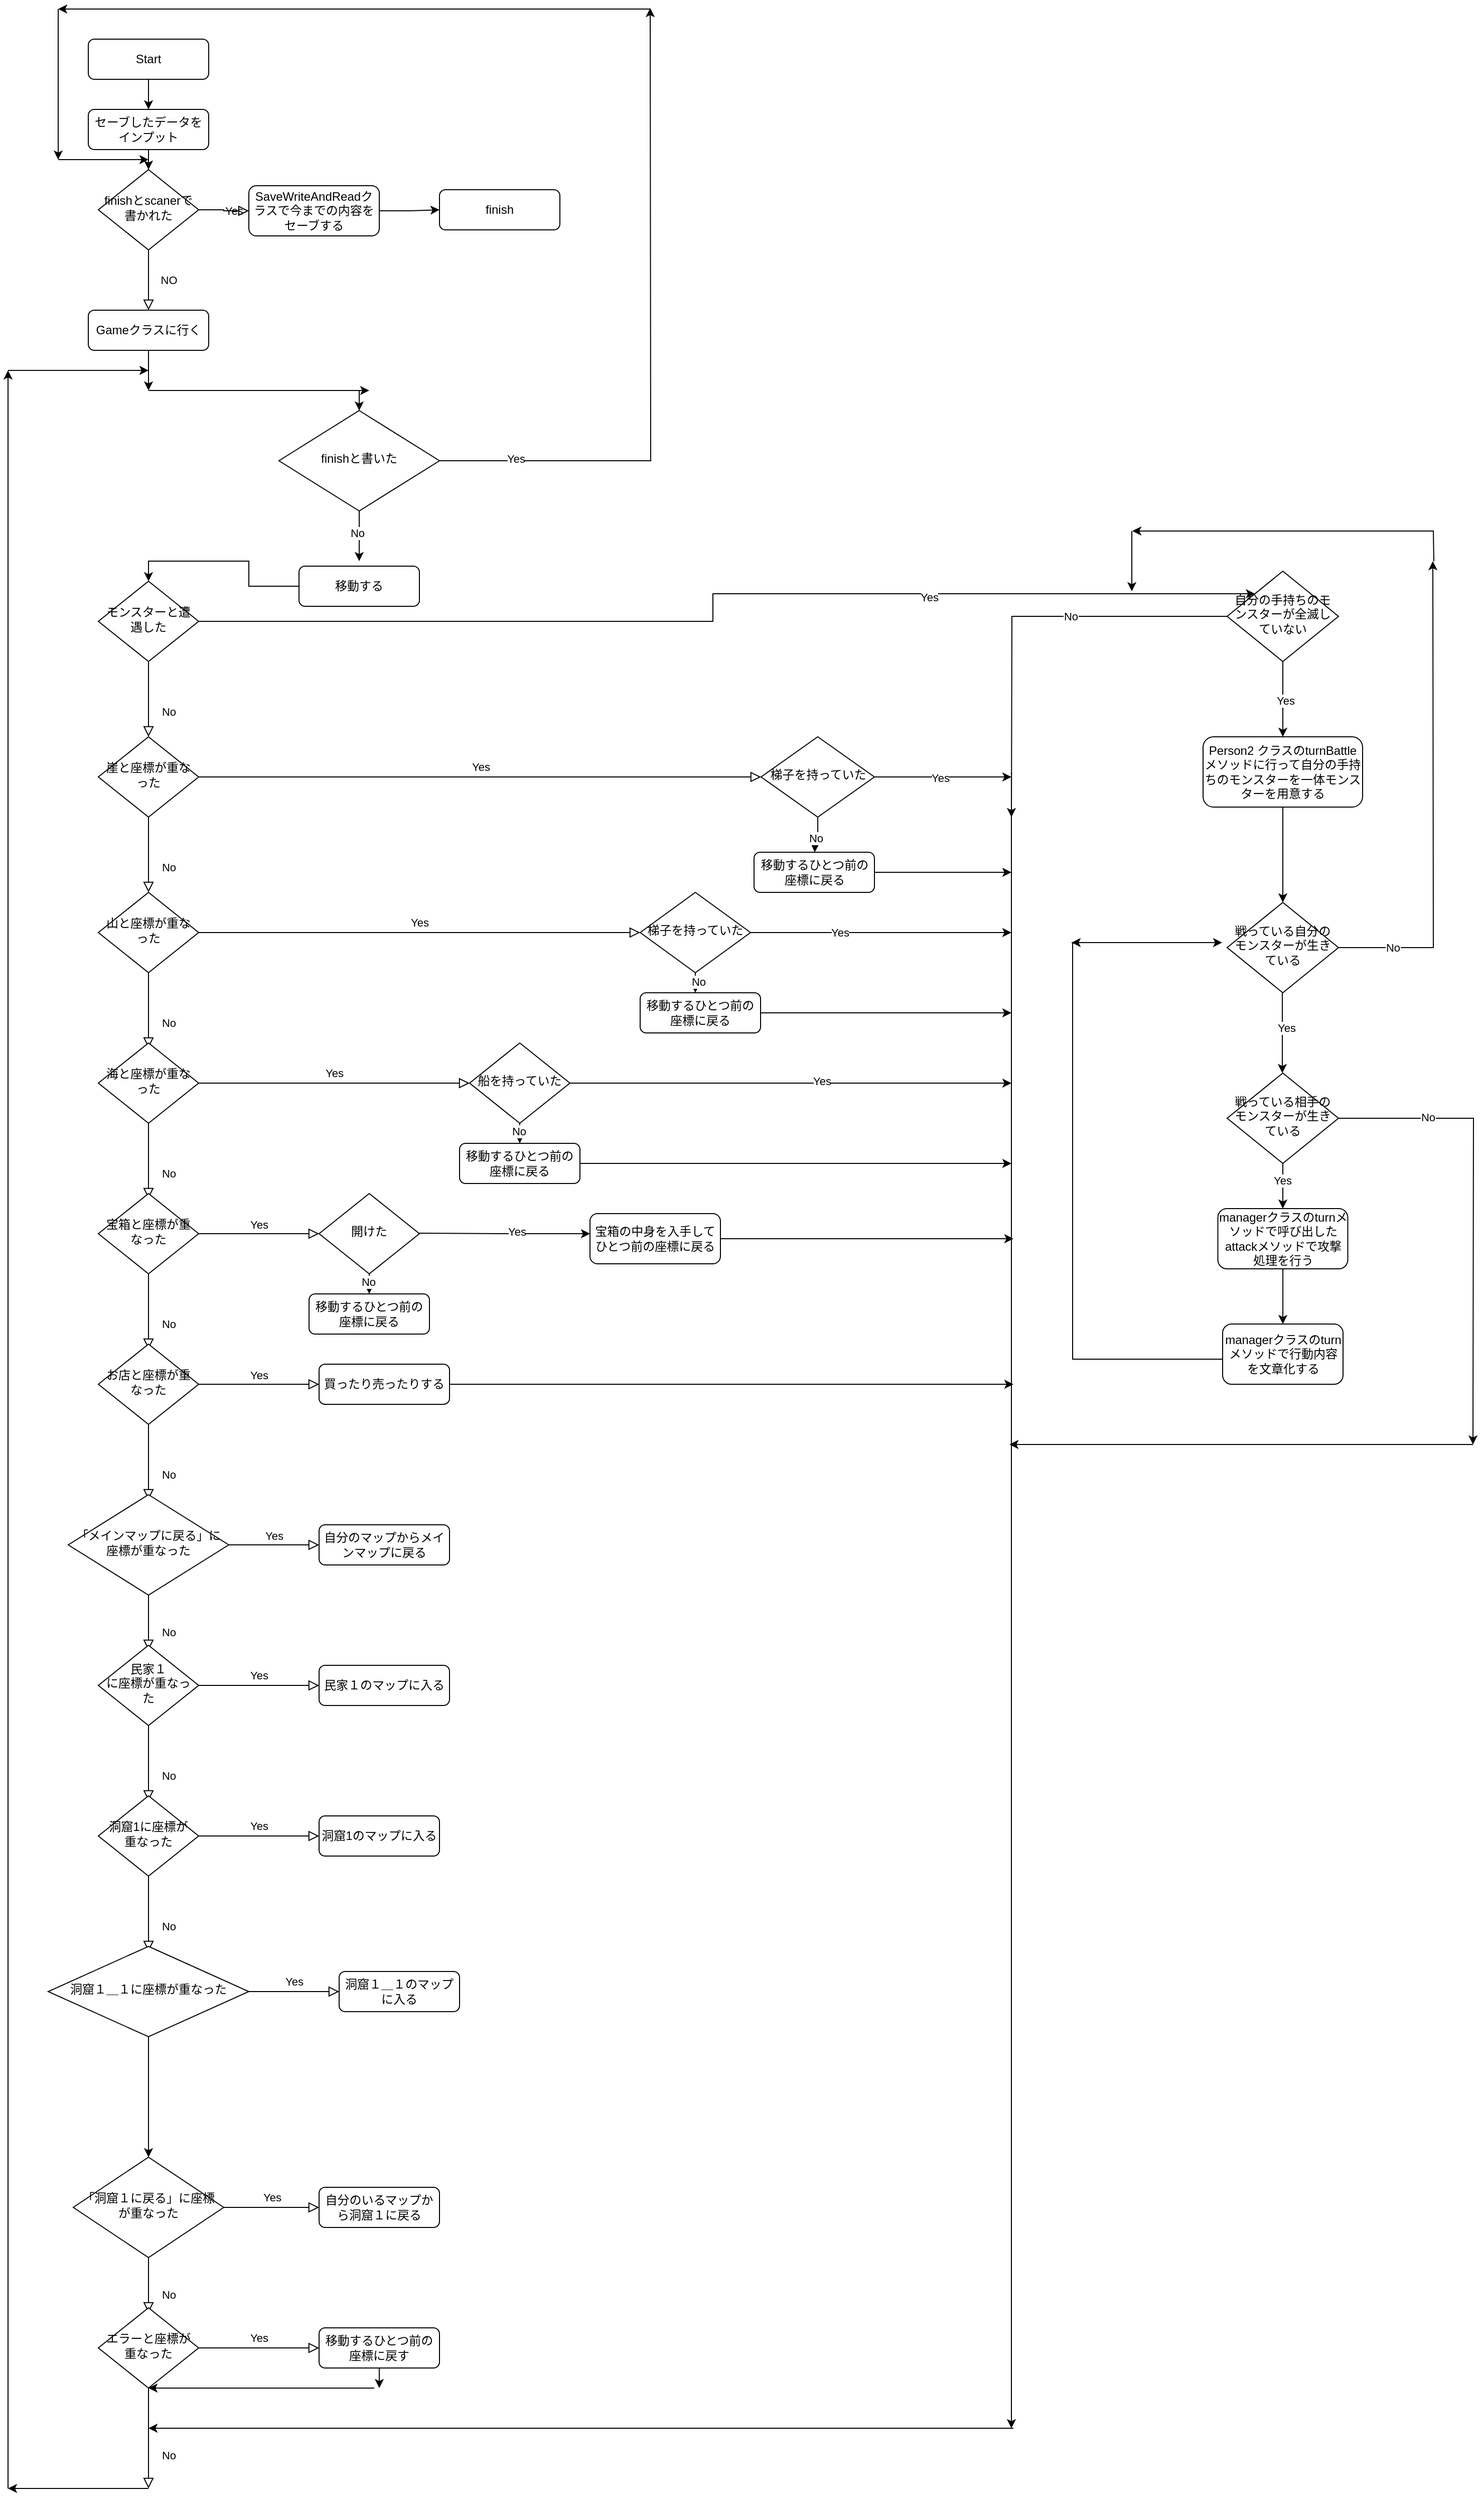 <mxfile version="21.6.6" type="device">
  <diagram id="C5RBs43oDa-KdzZeNtuy" name="Page-1">
    <mxGraphModel dx="1434" dy="750" grid="1" gridSize="10" guides="1" tooltips="1" connect="1" arrows="1" fold="1" page="1" pageScale="1" pageWidth="827" pageHeight="1169" math="0" shadow="0">
      <root>
        <mxCell id="WIyWlLk6GJQsqaUBKTNV-0" />
        <mxCell id="WIyWlLk6GJQsqaUBKTNV-1" parent="WIyWlLk6GJQsqaUBKTNV-0" />
        <mxCell id="rntDxAbsIKUOjFTHb9u1-16" style="edgeStyle=orthogonalEdgeStyle;rounded=0;orthogonalLoop=1;jettySize=auto;html=1;" parent="WIyWlLk6GJQsqaUBKTNV-1" source="WIyWlLk6GJQsqaUBKTNV-3" target="rntDxAbsIKUOjFTHb9u1-15" edge="1">
          <mxGeometry relative="1" as="geometry" />
        </mxCell>
        <mxCell id="WIyWlLk6GJQsqaUBKTNV-3" value="Start" style="rounded=1;whiteSpace=wrap;html=1;fontSize=12;glass=0;strokeWidth=1;shadow=0;" parent="WIyWlLk6GJQsqaUBKTNV-1" vertex="1">
          <mxGeometry x="160" y="40" width="120" height="40" as="geometry" />
        </mxCell>
        <mxCell id="WIyWlLk6GJQsqaUBKTNV-4" value="NO" style="rounded=0;html=1;jettySize=auto;orthogonalLoop=1;fontSize=11;endArrow=block;endFill=0;endSize=8;strokeWidth=1;shadow=0;labelBackgroundColor=none;edgeStyle=orthogonalEdgeStyle;entryX=0.5;entryY=0;entryDx=0;entryDy=0;" parent="WIyWlLk6GJQsqaUBKTNV-1" source="WIyWlLk6GJQsqaUBKTNV-6" target="rntDxAbsIKUOjFTHb9u1-18" edge="1">
          <mxGeometry y="20" relative="1" as="geometry">
            <mxPoint as="offset" />
            <mxPoint x="220" y="290" as="targetPoint" />
          </mxGeometry>
        </mxCell>
        <mxCell id="WIyWlLk6GJQsqaUBKTNV-5" value="Yes" style="edgeStyle=orthogonalEdgeStyle;rounded=0;html=1;jettySize=auto;orthogonalLoop=1;fontSize=11;endArrow=block;endFill=0;endSize=8;strokeWidth=1;shadow=0;labelBackgroundColor=none;" parent="WIyWlLk6GJQsqaUBKTNV-1" source="WIyWlLk6GJQsqaUBKTNV-6" target="WIyWlLk6GJQsqaUBKTNV-7" edge="1">
          <mxGeometry y="10" relative="1" as="geometry">
            <mxPoint as="offset" />
          </mxGeometry>
        </mxCell>
        <mxCell id="rntDxAbsIKUOjFTHb9u1-11" style="edgeStyle=orthogonalEdgeStyle;rounded=0;orthogonalLoop=1;jettySize=auto;html=1;exitX=0.5;exitY=0;exitDx=0;exitDy=0;" parent="WIyWlLk6GJQsqaUBKTNV-1" source="WIyWlLk6GJQsqaUBKTNV-6" edge="1">
          <mxGeometry relative="1" as="geometry">
            <mxPoint x="220" y="170" as="targetPoint" />
          </mxGeometry>
        </mxCell>
        <mxCell id="rntDxAbsIKUOjFTHb9u1-13" style="edgeStyle=orthogonalEdgeStyle;rounded=0;orthogonalLoop=1;jettySize=auto;html=1;exitX=0.5;exitY=0;exitDx=0;exitDy=0;" parent="WIyWlLk6GJQsqaUBKTNV-1" source="WIyWlLk6GJQsqaUBKTNV-6" edge="1">
          <mxGeometry relative="1" as="geometry">
            <mxPoint x="220" y="170" as="targetPoint" />
          </mxGeometry>
        </mxCell>
        <mxCell id="WIyWlLk6GJQsqaUBKTNV-6" value="finishとscanerで書かれた" style="rhombus;whiteSpace=wrap;html=1;shadow=0;fontFamily=Helvetica;fontSize=12;align=center;strokeWidth=1;spacing=6;spacingTop=-4;" parent="WIyWlLk6GJQsqaUBKTNV-1" vertex="1">
          <mxGeometry x="170" y="170" width="100" height="80" as="geometry" />
        </mxCell>
        <mxCell id="rntDxAbsIKUOjFTHb9u1-55" style="edgeStyle=orthogonalEdgeStyle;rounded=0;orthogonalLoop=1;jettySize=auto;html=1;" parent="WIyWlLk6GJQsqaUBKTNV-1" source="WIyWlLk6GJQsqaUBKTNV-7" edge="1">
          <mxGeometry relative="1" as="geometry">
            <mxPoint x="510" y="210" as="targetPoint" />
          </mxGeometry>
        </mxCell>
        <mxCell id="WIyWlLk6GJQsqaUBKTNV-7" value="SaveWriteAndReadクラスで今までの内容をセーブする" style="rounded=1;whiteSpace=wrap;html=1;fontSize=12;glass=0;strokeWidth=1;shadow=0;" parent="WIyWlLk6GJQsqaUBKTNV-1" vertex="1">
          <mxGeometry x="320" y="186" width="130" height="50" as="geometry" />
        </mxCell>
        <mxCell id="WIyWlLk6GJQsqaUBKTNV-8" value="No" style="rounded=0;html=1;jettySize=auto;orthogonalLoop=1;fontSize=11;endArrow=block;endFill=0;endSize=8;strokeWidth=1;shadow=0;labelBackgroundColor=none;edgeStyle=orthogonalEdgeStyle;" parent="WIyWlLk6GJQsqaUBKTNV-1" source="WIyWlLk6GJQsqaUBKTNV-10" edge="1">
          <mxGeometry x="0.333" y="20" relative="1" as="geometry">
            <mxPoint as="offset" />
            <mxPoint x="220" y="735" as="targetPoint" />
          </mxGeometry>
        </mxCell>
        <mxCell id="EihtqXYqPzU4roS5PN5Z-35" style="edgeStyle=orthogonalEdgeStyle;rounded=0;orthogonalLoop=1;jettySize=auto;html=1;entryX=0;entryY=0;entryDx=0;entryDy=0;" parent="WIyWlLk6GJQsqaUBKTNV-1" source="WIyWlLk6GJQsqaUBKTNV-10" target="EihtqXYqPzU4roS5PN5Z-26" edge="1">
          <mxGeometry relative="1" as="geometry" />
        </mxCell>
        <mxCell id="EihtqXYqPzU4roS5PN5Z-36" value="&lt;font style=&quot;vertical-align: inherit;&quot;&gt;&lt;font style=&quot;vertical-align: inherit;&quot;&gt;Yes&lt;/font&gt;&lt;/font&gt;" style="edgeLabel;html=1;align=center;verticalAlign=middle;resizable=0;points=[];" parent="EihtqXYqPzU4roS5PN5Z-35" vertex="1" connectable="0">
          <mxGeometry x="0.399" y="-2" relative="1" as="geometry">
            <mxPoint y="1" as="offset" />
          </mxGeometry>
        </mxCell>
        <mxCell id="WIyWlLk6GJQsqaUBKTNV-10" value="モンスターと遭遇した" style="rhombus;whiteSpace=wrap;html=1;shadow=0;fontFamily=Helvetica;fontSize=12;align=center;strokeWidth=1;spacing=6;spacingTop=-4;" parent="WIyWlLk6GJQsqaUBKTNV-1" vertex="1">
          <mxGeometry x="170" y="580" width="100" height="80" as="geometry" />
        </mxCell>
        <mxCell id="EihtqXYqPzU4roS5PN5Z-33" style="edgeStyle=orthogonalEdgeStyle;rounded=0;orthogonalLoop=1;jettySize=auto;html=1;entryX=0.5;entryY=0;entryDx=0;entryDy=0;" parent="WIyWlLk6GJQsqaUBKTNV-1" source="WIyWlLk6GJQsqaUBKTNV-12" target="EihtqXYqPzU4roS5PN5Z-12" edge="1">
          <mxGeometry relative="1" as="geometry" />
        </mxCell>
        <mxCell id="WIyWlLk6GJQsqaUBKTNV-12" value="Person2 クラスのturnBattleメソッドに行って自分の手持ちのモンスターを一体モンスターを用意する" style="rounded=1;whiteSpace=wrap;html=1;fontSize=12;glass=0;strokeWidth=1;shadow=0;" parent="WIyWlLk6GJQsqaUBKTNV-1" vertex="1">
          <mxGeometry x="1271" y="735" width="159" height="70" as="geometry" />
        </mxCell>
        <mxCell id="rntDxAbsIKUOjFTHb9u1-17" style="edgeStyle=orthogonalEdgeStyle;rounded=0;orthogonalLoop=1;jettySize=auto;html=1;" parent="WIyWlLk6GJQsqaUBKTNV-1" source="rntDxAbsIKUOjFTHb9u1-15" target="WIyWlLk6GJQsqaUBKTNV-6" edge="1">
          <mxGeometry relative="1" as="geometry" />
        </mxCell>
        <mxCell id="rntDxAbsIKUOjFTHb9u1-15" value="セーブしたデータをインプット" style="rounded=1;whiteSpace=wrap;html=1;fontSize=12;glass=0;strokeWidth=1;shadow=0;" parent="WIyWlLk6GJQsqaUBKTNV-1" vertex="1">
          <mxGeometry x="160" y="110" width="120" height="40" as="geometry" />
        </mxCell>
        <mxCell id="rntDxAbsIKUOjFTHb9u1-19" style="edgeStyle=orthogonalEdgeStyle;rounded=0;orthogonalLoop=1;jettySize=auto;html=1;" parent="WIyWlLk6GJQsqaUBKTNV-1" source="rntDxAbsIKUOjFTHb9u1-18" edge="1">
          <mxGeometry relative="1" as="geometry">
            <mxPoint x="220" y="390" as="targetPoint" />
          </mxGeometry>
        </mxCell>
        <mxCell id="rntDxAbsIKUOjFTHb9u1-18" value="Gameクラスに行く" style="rounded=1;whiteSpace=wrap;html=1;fontSize=12;glass=0;strokeWidth=1;shadow=0;" parent="WIyWlLk6GJQsqaUBKTNV-1" vertex="1">
          <mxGeometry x="160" y="310" width="120" height="40" as="geometry" />
        </mxCell>
        <mxCell id="rntDxAbsIKUOjFTHb9u1-56" value="finish" style="rounded=1;whiteSpace=wrap;html=1;fontSize=12;glass=0;strokeWidth=1;shadow=0;" parent="WIyWlLk6GJQsqaUBKTNV-1" vertex="1">
          <mxGeometry x="510" y="190" width="120" height="40" as="geometry" />
        </mxCell>
        <mxCell id="rntDxAbsIKUOjFTHb9u1-63" value="No" style="rounded=0;html=1;jettySize=auto;orthogonalLoop=1;fontSize=11;endArrow=block;endFill=0;endSize=8;strokeWidth=1;shadow=0;labelBackgroundColor=none;edgeStyle=orthogonalEdgeStyle;" parent="WIyWlLk6GJQsqaUBKTNV-1" source="rntDxAbsIKUOjFTHb9u1-65" edge="1">
          <mxGeometry x="0.333" y="20" relative="1" as="geometry">
            <mxPoint as="offset" />
            <mxPoint x="220" y="890" as="targetPoint" />
          </mxGeometry>
        </mxCell>
        <mxCell id="rntDxAbsIKUOjFTHb9u1-64" value="Yes" style="edgeStyle=orthogonalEdgeStyle;rounded=0;html=1;jettySize=auto;orthogonalLoop=1;fontSize=11;endArrow=block;endFill=0;endSize=8;strokeWidth=1;shadow=0;labelBackgroundColor=none;entryX=0;entryY=0.5;entryDx=0;entryDy=0;" parent="WIyWlLk6GJQsqaUBKTNV-1" source="rntDxAbsIKUOjFTHb9u1-65" target="rntDxAbsIKUOjFTHb9u1-140" edge="1">
          <mxGeometry y="10" relative="1" as="geometry">
            <mxPoint as="offset" />
            <mxPoint x="390" y="775" as="targetPoint" />
          </mxGeometry>
        </mxCell>
        <mxCell id="rntDxAbsIKUOjFTHb9u1-65" value="崖と座標が重なった" style="rhombus;whiteSpace=wrap;html=1;shadow=0;fontFamily=Helvetica;fontSize=12;align=center;strokeWidth=1;spacing=6;spacingTop=-4;" parent="WIyWlLk6GJQsqaUBKTNV-1" vertex="1">
          <mxGeometry x="170" y="735" width="100" height="80" as="geometry" />
        </mxCell>
        <mxCell id="rntDxAbsIKUOjFTHb9u1-67" value="No" style="rounded=0;html=1;jettySize=auto;orthogonalLoop=1;fontSize=11;endArrow=block;endFill=0;endSize=8;strokeWidth=1;shadow=0;labelBackgroundColor=none;edgeStyle=orthogonalEdgeStyle;" parent="WIyWlLk6GJQsqaUBKTNV-1" source="rntDxAbsIKUOjFTHb9u1-69" edge="1">
          <mxGeometry x="0.333" y="20" relative="1" as="geometry">
            <mxPoint as="offset" />
            <mxPoint x="220" y="1045" as="targetPoint" />
          </mxGeometry>
        </mxCell>
        <mxCell id="rntDxAbsIKUOjFTHb9u1-68" value="Yes" style="edgeStyle=orthogonalEdgeStyle;rounded=0;html=1;jettySize=auto;orthogonalLoop=1;fontSize=11;endArrow=block;endFill=0;endSize=8;strokeWidth=1;shadow=0;labelBackgroundColor=none;entryX=0;entryY=0.5;entryDx=0;entryDy=0;" parent="WIyWlLk6GJQsqaUBKTNV-1" source="rntDxAbsIKUOjFTHb9u1-69" target="rntDxAbsIKUOjFTHb9u1-142" edge="1">
          <mxGeometry y="10" relative="1" as="geometry">
            <mxPoint as="offset" />
            <mxPoint x="390" y="930" as="targetPoint" />
          </mxGeometry>
        </mxCell>
        <mxCell id="rntDxAbsIKUOjFTHb9u1-69" value="山と座標が重なった" style="rhombus;whiteSpace=wrap;html=1;shadow=0;fontFamily=Helvetica;fontSize=12;align=center;strokeWidth=1;spacing=6;spacingTop=-4;" parent="WIyWlLk6GJQsqaUBKTNV-1" vertex="1">
          <mxGeometry x="170" y="890" width="100" height="80" as="geometry" />
        </mxCell>
        <mxCell id="rntDxAbsIKUOjFTHb9u1-71" value="No" style="rounded=0;html=1;jettySize=auto;orthogonalLoop=1;fontSize=11;endArrow=block;endFill=0;endSize=8;strokeWidth=1;shadow=0;labelBackgroundColor=none;edgeStyle=orthogonalEdgeStyle;" parent="WIyWlLk6GJQsqaUBKTNV-1" source="rntDxAbsIKUOjFTHb9u1-73" edge="1">
          <mxGeometry x="0.333" y="20" relative="1" as="geometry">
            <mxPoint as="offset" />
            <mxPoint x="220" y="1195" as="targetPoint" />
          </mxGeometry>
        </mxCell>
        <mxCell id="rntDxAbsIKUOjFTHb9u1-72" value="Yes" style="edgeStyle=orthogonalEdgeStyle;rounded=0;html=1;jettySize=auto;orthogonalLoop=1;fontSize=11;endArrow=block;endFill=0;endSize=8;strokeWidth=1;shadow=0;labelBackgroundColor=none;entryX=0;entryY=0.5;entryDx=0;entryDy=0;" parent="WIyWlLk6GJQsqaUBKTNV-1" source="rntDxAbsIKUOjFTHb9u1-73" target="rntDxAbsIKUOjFTHb9u1-141" edge="1">
          <mxGeometry y="10" relative="1" as="geometry">
            <mxPoint as="offset" />
            <mxPoint x="390" y="1080" as="targetPoint" />
          </mxGeometry>
        </mxCell>
        <mxCell id="rntDxAbsIKUOjFTHb9u1-73" value="海と座標が重なった" style="rhombus;whiteSpace=wrap;html=1;shadow=0;fontFamily=Helvetica;fontSize=12;align=center;strokeWidth=1;spacing=6;spacingTop=-4;" parent="WIyWlLk6GJQsqaUBKTNV-1" vertex="1">
          <mxGeometry x="170" y="1040" width="100" height="80" as="geometry" />
        </mxCell>
        <mxCell id="rntDxAbsIKUOjFTHb9u1-75" value="No" style="rounded=0;html=1;jettySize=auto;orthogonalLoop=1;fontSize=11;endArrow=block;endFill=0;endSize=8;strokeWidth=1;shadow=0;labelBackgroundColor=none;edgeStyle=orthogonalEdgeStyle;" parent="WIyWlLk6GJQsqaUBKTNV-1" source="rntDxAbsIKUOjFTHb9u1-77" edge="1">
          <mxGeometry x="0.333" y="20" relative="1" as="geometry">
            <mxPoint as="offset" />
            <mxPoint x="220" y="1345" as="targetPoint" />
          </mxGeometry>
        </mxCell>
        <mxCell id="rntDxAbsIKUOjFTHb9u1-76" value="Yes" style="edgeStyle=orthogonalEdgeStyle;rounded=0;html=1;jettySize=auto;orthogonalLoop=1;fontSize=11;endArrow=block;endFill=0;endSize=8;strokeWidth=1;shadow=0;labelBackgroundColor=none;" parent="WIyWlLk6GJQsqaUBKTNV-1" source="rntDxAbsIKUOjFTHb9u1-77" edge="1">
          <mxGeometry y="10" relative="1" as="geometry">
            <mxPoint as="offset" />
            <mxPoint x="390" y="1230" as="targetPoint" />
          </mxGeometry>
        </mxCell>
        <mxCell id="rntDxAbsIKUOjFTHb9u1-77" value="宝箱と座標が重なった" style="rhombus;whiteSpace=wrap;html=1;shadow=0;fontFamily=Helvetica;fontSize=12;align=center;strokeWidth=1;spacing=6;spacingTop=-4;" parent="WIyWlLk6GJQsqaUBKTNV-1" vertex="1">
          <mxGeometry x="170" y="1190" width="100" height="80" as="geometry" />
        </mxCell>
        <mxCell id="rntDxAbsIKUOjFTHb9u1-79" value="No" style="rounded=0;html=1;jettySize=auto;orthogonalLoop=1;fontSize=11;endArrow=block;endFill=0;endSize=8;strokeWidth=1;shadow=0;labelBackgroundColor=none;edgeStyle=orthogonalEdgeStyle;" parent="WIyWlLk6GJQsqaUBKTNV-1" source="rntDxAbsIKUOjFTHb9u1-81" edge="1">
          <mxGeometry x="0.333" y="20" relative="1" as="geometry">
            <mxPoint as="offset" />
            <mxPoint x="220" y="1495" as="targetPoint" />
          </mxGeometry>
        </mxCell>
        <mxCell id="rntDxAbsIKUOjFTHb9u1-80" value="Yes" style="edgeStyle=orthogonalEdgeStyle;rounded=0;html=1;jettySize=auto;orthogonalLoop=1;fontSize=11;endArrow=block;endFill=0;endSize=8;strokeWidth=1;shadow=0;labelBackgroundColor=none;" parent="WIyWlLk6GJQsqaUBKTNV-1" source="rntDxAbsIKUOjFTHb9u1-81" edge="1">
          <mxGeometry y="10" relative="1" as="geometry">
            <mxPoint as="offset" />
            <mxPoint x="390" y="1380" as="targetPoint" />
          </mxGeometry>
        </mxCell>
        <mxCell id="rntDxAbsIKUOjFTHb9u1-81" value="お店と座標が重なった" style="rhombus;whiteSpace=wrap;html=1;shadow=0;fontFamily=Helvetica;fontSize=12;align=center;strokeWidth=1;spacing=6;spacingTop=-4;" parent="WIyWlLk6GJQsqaUBKTNV-1" vertex="1">
          <mxGeometry x="170" y="1340" width="100" height="80" as="geometry" />
        </mxCell>
        <mxCell id="rntDxAbsIKUOjFTHb9u1-83" value="No" style="rounded=0;html=1;jettySize=auto;orthogonalLoop=1;fontSize=11;endArrow=block;endFill=0;endSize=8;strokeWidth=1;shadow=0;labelBackgroundColor=none;edgeStyle=orthogonalEdgeStyle;" parent="WIyWlLk6GJQsqaUBKTNV-1" source="rntDxAbsIKUOjFTHb9u1-85" edge="1">
          <mxGeometry x="0.333" y="20" relative="1" as="geometry">
            <mxPoint as="offset" />
            <mxPoint x="220" y="1645" as="targetPoint" />
          </mxGeometry>
        </mxCell>
        <mxCell id="rntDxAbsIKUOjFTHb9u1-84" value="Yes" style="edgeStyle=orthogonalEdgeStyle;rounded=0;html=1;jettySize=auto;orthogonalLoop=1;fontSize=11;endArrow=block;endFill=0;endSize=8;strokeWidth=1;shadow=0;labelBackgroundColor=none;" parent="WIyWlLk6GJQsqaUBKTNV-1" source="rntDxAbsIKUOjFTHb9u1-85" edge="1">
          <mxGeometry y="10" relative="1" as="geometry">
            <mxPoint as="offset" />
            <mxPoint x="390" y="1540" as="targetPoint" />
          </mxGeometry>
        </mxCell>
        <mxCell id="rntDxAbsIKUOjFTHb9u1-85" value="「メインマップに戻る」に座標が重なった" style="rhombus;whiteSpace=wrap;html=1;shadow=0;fontFamily=Helvetica;fontSize=12;align=center;strokeWidth=1;spacing=6;spacingTop=-4;" parent="WIyWlLk6GJQsqaUBKTNV-1" vertex="1">
          <mxGeometry x="140" y="1490" width="160" height="100" as="geometry" />
        </mxCell>
        <mxCell id="rntDxAbsIKUOjFTHb9u1-87" value="No" style="rounded=0;html=1;jettySize=auto;orthogonalLoop=1;fontSize=11;endArrow=block;endFill=0;endSize=8;strokeWidth=1;shadow=0;labelBackgroundColor=none;edgeStyle=orthogonalEdgeStyle;" parent="WIyWlLk6GJQsqaUBKTNV-1" source="rntDxAbsIKUOjFTHb9u1-89" edge="1">
          <mxGeometry x="0.333" y="20" relative="1" as="geometry">
            <mxPoint as="offset" />
            <mxPoint x="220" y="1795" as="targetPoint" />
          </mxGeometry>
        </mxCell>
        <mxCell id="rntDxAbsIKUOjFTHb9u1-88" value="Yes" style="edgeStyle=orthogonalEdgeStyle;rounded=0;html=1;jettySize=auto;orthogonalLoop=1;fontSize=11;endArrow=block;endFill=0;endSize=8;strokeWidth=1;shadow=0;labelBackgroundColor=none;" parent="WIyWlLk6GJQsqaUBKTNV-1" source="rntDxAbsIKUOjFTHb9u1-89" target="rntDxAbsIKUOjFTHb9u1-90" edge="1">
          <mxGeometry y="10" relative="1" as="geometry">
            <mxPoint as="offset" />
          </mxGeometry>
        </mxCell>
        <mxCell id="rntDxAbsIKUOjFTHb9u1-89" value="民家１&lt;br&gt;に座標が重なった" style="rhombus;whiteSpace=wrap;html=1;shadow=0;fontFamily=Helvetica;fontSize=12;align=center;strokeWidth=1;spacing=6;spacingTop=-4;" parent="WIyWlLk6GJQsqaUBKTNV-1" vertex="1">
          <mxGeometry x="170" y="1640" width="100" height="80" as="geometry" />
        </mxCell>
        <mxCell id="rntDxAbsIKUOjFTHb9u1-90" value="民家１のマップに入る" style="rounded=1;whiteSpace=wrap;html=1;fontSize=12;glass=0;strokeWidth=1;shadow=0;" parent="WIyWlLk6GJQsqaUBKTNV-1" vertex="1">
          <mxGeometry x="390" y="1660" width="130" height="40" as="geometry" />
        </mxCell>
        <mxCell id="rntDxAbsIKUOjFTHb9u1-91" value="No" style="rounded=0;html=1;jettySize=auto;orthogonalLoop=1;fontSize=11;endArrow=block;endFill=0;endSize=8;strokeWidth=1;shadow=0;labelBackgroundColor=none;edgeStyle=orthogonalEdgeStyle;" parent="WIyWlLk6GJQsqaUBKTNV-1" source="rntDxAbsIKUOjFTHb9u1-93" edge="1">
          <mxGeometry x="0.333" y="20" relative="1" as="geometry">
            <mxPoint as="offset" />
            <mxPoint x="220" y="1945" as="targetPoint" />
          </mxGeometry>
        </mxCell>
        <mxCell id="rntDxAbsIKUOjFTHb9u1-92" value="Yes" style="edgeStyle=orthogonalEdgeStyle;rounded=0;html=1;jettySize=auto;orthogonalLoop=1;fontSize=11;endArrow=block;endFill=0;endSize=8;strokeWidth=1;shadow=0;labelBackgroundColor=none;" parent="WIyWlLk6GJQsqaUBKTNV-1" source="rntDxAbsIKUOjFTHb9u1-93" target="rntDxAbsIKUOjFTHb9u1-94" edge="1">
          <mxGeometry y="10" relative="1" as="geometry">
            <mxPoint as="offset" />
          </mxGeometry>
        </mxCell>
        <mxCell id="rntDxAbsIKUOjFTHb9u1-93" value="洞窟1に座標が重なった" style="rhombus;whiteSpace=wrap;html=1;shadow=0;fontFamily=Helvetica;fontSize=12;align=center;strokeWidth=1;spacing=6;spacingTop=-4;" parent="WIyWlLk6GJQsqaUBKTNV-1" vertex="1">
          <mxGeometry x="170" y="1790" width="100" height="80" as="geometry" />
        </mxCell>
        <mxCell id="rntDxAbsIKUOjFTHb9u1-94" value="洞窟1のマップに入る" style="rounded=1;whiteSpace=wrap;html=1;fontSize=12;glass=0;strokeWidth=1;shadow=0;" parent="WIyWlLk6GJQsqaUBKTNV-1" vertex="1">
          <mxGeometry x="390" y="1810" width="120" height="40" as="geometry" />
        </mxCell>
        <mxCell id="rntDxAbsIKUOjFTHb9u1-96" value="Yes" style="edgeStyle=orthogonalEdgeStyle;rounded=0;html=1;jettySize=auto;orthogonalLoop=1;fontSize=11;endArrow=block;endFill=0;endSize=8;strokeWidth=1;shadow=0;labelBackgroundColor=none;" parent="WIyWlLk6GJQsqaUBKTNV-1" source="rntDxAbsIKUOjFTHb9u1-97" target="rntDxAbsIKUOjFTHb9u1-98" edge="1">
          <mxGeometry y="10" relative="1" as="geometry">
            <mxPoint as="offset" />
          </mxGeometry>
        </mxCell>
        <mxCell id="rntDxAbsIKUOjFTHb9u1-112" style="edgeStyle=orthogonalEdgeStyle;rounded=0;orthogonalLoop=1;jettySize=auto;html=1;" parent="WIyWlLk6GJQsqaUBKTNV-1" source="rntDxAbsIKUOjFTHb9u1-97" edge="1">
          <mxGeometry relative="1" as="geometry">
            <mxPoint x="220" y="2150" as="targetPoint" />
          </mxGeometry>
        </mxCell>
        <mxCell id="rntDxAbsIKUOjFTHb9u1-97" value="洞窟１＿１に座標が重なった" style="rhombus;whiteSpace=wrap;html=1;shadow=0;fontFamily=Helvetica;fontSize=12;align=center;strokeWidth=1;spacing=6;spacingTop=-4;" parent="WIyWlLk6GJQsqaUBKTNV-1" vertex="1">
          <mxGeometry x="120" y="1940" width="200" height="90" as="geometry" />
        </mxCell>
        <mxCell id="rntDxAbsIKUOjFTHb9u1-98" value="洞窟１＿１のマップに入る" style="rounded=1;whiteSpace=wrap;html=1;fontSize=12;glass=0;strokeWidth=1;shadow=0;" parent="WIyWlLk6GJQsqaUBKTNV-1" vertex="1">
          <mxGeometry x="410" y="1965" width="120" height="40" as="geometry" />
        </mxCell>
        <mxCell id="rntDxAbsIKUOjFTHb9u1-114" value="" style="endArrow=classic;html=1;rounded=0;" parent="WIyWlLk6GJQsqaUBKTNV-1" edge="1">
          <mxGeometry width="50" height="50" relative="1" as="geometry">
            <mxPoint x="220" y="2480" as="sourcePoint" />
            <mxPoint x="80" y="2480" as="targetPoint" />
          </mxGeometry>
        </mxCell>
        <mxCell id="rntDxAbsIKUOjFTHb9u1-115" value="" style="endArrow=classic;html=1;rounded=0;" parent="WIyWlLk6GJQsqaUBKTNV-1" edge="1">
          <mxGeometry width="50" height="50" relative="1" as="geometry">
            <mxPoint x="80" y="2480" as="sourcePoint" />
            <mxPoint x="80" y="370" as="targetPoint" />
          </mxGeometry>
        </mxCell>
        <mxCell id="rntDxAbsIKUOjFTHb9u1-116" value="" style="endArrow=classic;html=1;rounded=0;" parent="WIyWlLk6GJQsqaUBKTNV-1" edge="1">
          <mxGeometry width="50" height="50" relative="1" as="geometry">
            <mxPoint x="80" y="370" as="sourcePoint" />
            <mxPoint x="220" y="370" as="targetPoint" />
          </mxGeometry>
        </mxCell>
        <mxCell id="rntDxAbsIKUOjFTHb9u1-118" style="edgeStyle=orthogonalEdgeStyle;rounded=0;orthogonalLoop=1;jettySize=auto;html=1;entryX=0.5;entryY=0;entryDx=0;entryDy=0;" parent="WIyWlLk6GJQsqaUBKTNV-1" source="rntDxAbsIKUOjFTHb9u1-117" target="WIyWlLk6GJQsqaUBKTNV-10" edge="1">
          <mxGeometry relative="1" as="geometry" />
        </mxCell>
        <mxCell id="rntDxAbsIKUOjFTHb9u1-117" value="移動する" style="rounded=1;whiteSpace=wrap;html=1;fontSize=12;glass=0;strokeWidth=1;shadow=0;" parent="WIyWlLk6GJQsqaUBKTNV-1" vertex="1">
          <mxGeometry x="370" y="565" width="120" height="40" as="geometry" />
        </mxCell>
        <mxCell id="rntDxAbsIKUOjFTHb9u1-128" value="No" style="rounded=0;html=1;jettySize=auto;orthogonalLoop=1;fontSize=11;endArrow=block;endFill=0;endSize=8;strokeWidth=1;shadow=0;labelBackgroundColor=none;edgeStyle=orthogonalEdgeStyle;" parent="WIyWlLk6GJQsqaUBKTNV-1" source="rntDxAbsIKUOjFTHb9u1-130" edge="1">
          <mxGeometry x="0.333" y="20" relative="1" as="geometry">
            <mxPoint as="offset" />
            <mxPoint x="220" y="2305" as="targetPoint" />
          </mxGeometry>
        </mxCell>
        <mxCell id="rntDxAbsIKUOjFTHb9u1-129" value="Yes" style="edgeStyle=orthogonalEdgeStyle;rounded=0;html=1;jettySize=auto;orthogonalLoop=1;fontSize=11;endArrow=block;endFill=0;endSize=8;strokeWidth=1;shadow=0;labelBackgroundColor=none;" parent="WIyWlLk6GJQsqaUBKTNV-1" source="rntDxAbsIKUOjFTHb9u1-130" target="rntDxAbsIKUOjFTHb9u1-131" edge="1">
          <mxGeometry y="10" relative="1" as="geometry">
            <mxPoint as="offset" />
          </mxGeometry>
        </mxCell>
        <mxCell id="rntDxAbsIKUOjFTHb9u1-130" value="「洞窟１に戻る」に座標が重なった" style="rhombus;whiteSpace=wrap;html=1;shadow=0;fontFamily=Helvetica;fontSize=12;align=center;strokeWidth=1;spacing=6;spacingTop=-4;" parent="WIyWlLk6GJQsqaUBKTNV-1" vertex="1">
          <mxGeometry x="145" y="2150" width="150" height="100" as="geometry" />
        </mxCell>
        <mxCell id="rntDxAbsIKUOjFTHb9u1-131" value="&lt;font style=&quot;vertical-align: inherit;&quot;&gt;&lt;font style=&quot;vertical-align: inherit;&quot;&gt;&lt;font style=&quot;vertical-align: inherit;&quot;&gt;&lt;font style=&quot;vertical-align: inherit;&quot;&gt;自分のいるマップから洞窟１に戻る&lt;/font&gt;&lt;/font&gt;&lt;/font&gt;&lt;/font&gt;" style="rounded=1;whiteSpace=wrap;html=1;fontSize=12;glass=0;strokeWidth=1;shadow=0;" parent="WIyWlLk6GJQsqaUBKTNV-1" vertex="1">
          <mxGeometry x="390" y="2180" width="120" height="40" as="geometry" />
        </mxCell>
        <mxCell id="rntDxAbsIKUOjFTHb9u1-132" value="No" style="rounded=0;html=1;jettySize=auto;orthogonalLoop=1;fontSize=11;endArrow=block;endFill=0;endSize=8;strokeWidth=1;shadow=0;labelBackgroundColor=none;edgeStyle=orthogonalEdgeStyle;" parent="WIyWlLk6GJQsqaUBKTNV-1" source="rntDxAbsIKUOjFTHb9u1-134" edge="1">
          <mxGeometry x="0.333" y="20" relative="1" as="geometry">
            <mxPoint as="offset" />
            <mxPoint x="220" y="2480" as="targetPoint" />
          </mxGeometry>
        </mxCell>
        <mxCell id="rntDxAbsIKUOjFTHb9u1-133" value="Yes" style="edgeStyle=orthogonalEdgeStyle;rounded=0;html=1;jettySize=auto;orthogonalLoop=1;fontSize=11;endArrow=block;endFill=0;endSize=8;strokeWidth=1;shadow=0;labelBackgroundColor=none;" parent="WIyWlLk6GJQsqaUBKTNV-1" source="rntDxAbsIKUOjFTHb9u1-134" target="rntDxAbsIKUOjFTHb9u1-135" edge="1">
          <mxGeometry y="10" relative="1" as="geometry">
            <mxPoint as="offset" />
          </mxGeometry>
        </mxCell>
        <mxCell id="rntDxAbsIKUOjFTHb9u1-134" value="エラーと座標が重なった" style="rhombus;whiteSpace=wrap;html=1;shadow=0;fontFamily=Helvetica;fontSize=12;align=center;strokeWidth=1;spacing=6;spacingTop=-4;" parent="WIyWlLk6GJQsqaUBKTNV-1" vertex="1">
          <mxGeometry x="170" y="2300" width="100" height="80" as="geometry" />
        </mxCell>
        <mxCell id="rntDxAbsIKUOjFTHb9u1-138" style="edgeStyle=orthogonalEdgeStyle;rounded=0;orthogonalLoop=1;jettySize=auto;html=1;" parent="WIyWlLk6GJQsqaUBKTNV-1" source="rntDxAbsIKUOjFTHb9u1-135" edge="1">
          <mxGeometry relative="1" as="geometry">
            <mxPoint x="450" y="2380" as="targetPoint" />
          </mxGeometry>
        </mxCell>
        <mxCell id="rntDxAbsIKUOjFTHb9u1-135" value="移動するひとつ前の座標に戻す" style="rounded=1;whiteSpace=wrap;html=1;fontSize=12;glass=0;strokeWidth=1;shadow=0;" parent="WIyWlLk6GJQsqaUBKTNV-1" vertex="1">
          <mxGeometry x="390" y="2320" width="120" height="40" as="geometry" />
        </mxCell>
        <mxCell id="rntDxAbsIKUOjFTHb9u1-139" value="" style="endArrow=classic;html=1;rounded=0;" parent="WIyWlLk6GJQsqaUBKTNV-1" edge="1">
          <mxGeometry width="50" height="50" relative="1" as="geometry">
            <mxPoint x="445" y="2380" as="sourcePoint" />
            <mxPoint x="220" y="2380" as="targetPoint" />
          </mxGeometry>
        </mxCell>
        <mxCell id="rntDxAbsIKUOjFTHb9u1-145" style="edgeStyle=orthogonalEdgeStyle;rounded=0;orthogonalLoop=1;jettySize=auto;html=1;" parent="WIyWlLk6GJQsqaUBKTNV-1" source="rntDxAbsIKUOjFTHb9u1-140" edge="1">
          <mxGeometry relative="1" as="geometry">
            <mxPoint x="1080" y="775" as="targetPoint" />
          </mxGeometry>
        </mxCell>
        <mxCell id="rntDxAbsIKUOjFTHb9u1-161" value="Yes" style="edgeLabel;html=1;align=center;verticalAlign=middle;resizable=0;points=[];" parent="rntDxAbsIKUOjFTHb9u1-145" vertex="1" connectable="0">
          <mxGeometry x="-0.041" y="-1" relative="1" as="geometry">
            <mxPoint as="offset" />
          </mxGeometry>
        </mxCell>
        <mxCell id="rntDxAbsIKUOjFTHb9u1-148" style="edgeStyle=orthogonalEdgeStyle;rounded=0;orthogonalLoop=1;jettySize=auto;html=1;" parent="WIyWlLk6GJQsqaUBKTNV-1" source="rntDxAbsIKUOjFTHb9u1-140" edge="1">
          <mxGeometry relative="1" as="geometry">
            <mxPoint x="884" y="850" as="targetPoint" />
          </mxGeometry>
        </mxCell>
        <mxCell id="rntDxAbsIKUOjFTHb9u1-154" value="No" style="edgeLabel;html=1;align=center;verticalAlign=middle;resizable=0;points=[];" parent="rntDxAbsIKUOjFTHb9u1-148" vertex="1" connectable="0">
          <mxGeometry x="0.166" y="1" relative="1" as="geometry">
            <mxPoint as="offset" />
          </mxGeometry>
        </mxCell>
        <mxCell id="rntDxAbsIKUOjFTHb9u1-140" value="梯子を持っていた" style="rhombus;whiteSpace=wrap;html=1;shadow=0;fontFamily=Helvetica;fontSize=12;align=center;strokeWidth=1;spacing=6;spacingTop=-4;" parent="WIyWlLk6GJQsqaUBKTNV-1" vertex="1">
          <mxGeometry x="830.5" y="735" width="113" height="80" as="geometry" />
        </mxCell>
        <mxCell id="rntDxAbsIKUOjFTHb9u1-143" style="edgeStyle=orthogonalEdgeStyle;rounded=0;orthogonalLoop=1;jettySize=auto;html=1;" parent="WIyWlLk6GJQsqaUBKTNV-1" source="rntDxAbsIKUOjFTHb9u1-141" edge="1">
          <mxGeometry relative="1" as="geometry">
            <mxPoint x="1080" y="1080" as="targetPoint" />
          </mxGeometry>
        </mxCell>
        <mxCell id="rntDxAbsIKUOjFTHb9u1-160" value="Yes" style="edgeLabel;html=1;align=center;verticalAlign=middle;resizable=0;points=[];" parent="rntDxAbsIKUOjFTHb9u1-143" vertex="1" connectable="0">
          <mxGeometry x="0.139" y="3" relative="1" as="geometry">
            <mxPoint as="offset" />
          </mxGeometry>
        </mxCell>
        <mxCell id="rntDxAbsIKUOjFTHb9u1-146" style="edgeStyle=orthogonalEdgeStyle;rounded=0;orthogonalLoop=1;jettySize=auto;html=1;" parent="WIyWlLk6GJQsqaUBKTNV-1" source="rntDxAbsIKUOjFTHb9u1-141" edge="1">
          <mxGeometry relative="1" as="geometry">
            <mxPoint x="590" y="1140" as="targetPoint" />
          </mxGeometry>
        </mxCell>
        <mxCell id="rntDxAbsIKUOjFTHb9u1-169" value="No" style="edgeLabel;html=1;align=center;verticalAlign=middle;resizable=0;points=[];" parent="rntDxAbsIKUOjFTHb9u1-146" vertex="1" connectable="0">
          <mxGeometry x="-0.524" y="-1" relative="1" as="geometry">
            <mxPoint y="3" as="offset" />
          </mxGeometry>
        </mxCell>
        <mxCell id="rntDxAbsIKUOjFTHb9u1-141" value="船を持っていた" style="rhombus;whiteSpace=wrap;html=1;shadow=0;fontFamily=Helvetica;fontSize=12;align=center;strokeWidth=1;spacing=6;spacingTop=-4;" parent="WIyWlLk6GJQsqaUBKTNV-1" vertex="1">
          <mxGeometry x="540" y="1040" width="100" height="80" as="geometry" />
        </mxCell>
        <mxCell id="rntDxAbsIKUOjFTHb9u1-144" style="edgeStyle=orthogonalEdgeStyle;rounded=0;orthogonalLoop=1;jettySize=auto;html=1;" parent="WIyWlLk6GJQsqaUBKTNV-1" source="rntDxAbsIKUOjFTHb9u1-142" edge="1">
          <mxGeometry relative="1" as="geometry">
            <mxPoint x="1080" y="930" as="targetPoint" />
          </mxGeometry>
        </mxCell>
        <mxCell id="rntDxAbsIKUOjFTHb9u1-159" value="Yes" style="edgeLabel;html=1;align=center;verticalAlign=middle;resizable=0;points=[];" parent="rntDxAbsIKUOjFTHb9u1-144" vertex="1" connectable="0">
          <mxGeometry x="-0.318" relative="1" as="geometry">
            <mxPoint as="offset" />
          </mxGeometry>
        </mxCell>
        <mxCell id="rntDxAbsIKUOjFTHb9u1-147" style="edgeStyle=orthogonalEdgeStyle;rounded=0;orthogonalLoop=1;jettySize=auto;html=1;" parent="WIyWlLk6GJQsqaUBKTNV-1" source="rntDxAbsIKUOjFTHb9u1-142" edge="1">
          <mxGeometry relative="1" as="geometry">
            <mxPoint x="765" y="990" as="targetPoint" />
          </mxGeometry>
        </mxCell>
        <mxCell id="rntDxAbsIKUOjFTHb9u1-153" value="No" style="edgeLabel;html=1;align=center;verticalAlign=middle;resizable=0;points=[];" parent="rntDxAbsIKUOjFTHb9u1-147" vertex="1" connectable="0">
          <mxGeometry x="-0.429" y="2" relative="1" as="geometry">
            <mxPoint x="1" y="3" as="offset" />
          </mxGeometry>
        </mxCell>
        <mxCell id="rntDxAbsIKUOjFTHb9u1-142" value="梯子を持っていた" style="rhombus;whiteSpace=wrap;html=1;shadow=0;fontFamily=Helvetica;fontSize=12;align=center;strokeWidth=1;spacing=6;spacingTop=-4;" parent="WIyWlLk6GJQsqaUBKTNV-1" vertex="1">
          <mxGeometry x="710" y="890" width="110" height="80" as="geometry" />
        </mxCell>
        <mxCell id="rntDxAbsIKUOjFTHb9u1-172" style="edgeStyle=orthogonalEdgeStyle;rounded=0;orthogonalLoop=1;jettySize=auto;html=1;" parent="WIyWlLk6GJQsqaUBKTNV-1" source="rntDxAbsIKUOjFTHb9u1-149" edge="1">
          <mxGeometry relative="1" as="geometry">
            <mxPoint x="1080" y="1160" as="targetPoint" />
          </mxGeometry>
        </mxCell>
        <mxCell id="rntDxAbsIKUOjFTHb9u1-149" value="移動するひとつ前の座標に戻る" style="rounded=1;whiteSpace=wrap;html=1;fontSize=12;glass=0;strokeWidth=1;shadow=0;" parent="WIyWlLk6GJQsqaUBKTNV-1" vertex="1">
          <mxGeometry x="530" y="1140" width="120" height="40" as="geometry" />
        </mxCell>
        <mxCell id="rntDxAbsIKUOjFTHb9u1-171" style="edgeStyle=orthogonalEdgeStyle;rounded=0;orthogonalLoop=1;jettySize=auto;html=1;" parent="WIyWlLk6GJQsqaUBKTNV-1" source="rntDxAbsIKUOjFTHb9u1-150" edge="1">
          <mxGeometry relative="1" as="geometry">
            <mxPoint x="1080" y="1010" as="targetPoint" />
          </mxGeometry>
        </mxCell>
        <mxCell id="rntDxAbsIKUOjFTHb9u1-150" value="移動するひとつ前の座標に戻る" style="rounded=1;whiteSpace=wrap;html=1;fontSize=12;glass=0;strokeWidth=1;shadow=0;" parent="WIyWlLk6GJQsqaUBKTNV-1" vertex="1">
          <mxGeometry x="710" y="990" width="120" height="40" as="geometry" />
        </mxCell>
        <mxCell id="rntDxAbsIKUOjFTHb9u1-170" style="edgeStyle=orthogonalEdgeStyle;rounded=0;orthogonalLoop=1;jettySize=auto;html=1;" parent="WIyWlLk6GJQsqaUBKTNV-1" source="rntDxAbsIKUOjFTHb9u1-151" edge="1">
          <mxGeometry relative="1" as="geometry">
            <mxPoint x="1080" y="870" as="targetPoint" />
          </mxGeometry>
        </mxCell>
        <mxCell id="rntDxAbsIKUOjFTHb9u1-151" value="移動するひとつ前の座標に戻る" style="rounded=1;whiteSpace=wrap;html=1;fontSize=12;glass=0;strokeWidth=1;shadow=0;" parent="WIyWlLk6GJQsqaUBKTNV-1" vertex="1">
          <mxGeometry x="823.5" y="850" width="120" height="40" as="geometry" />
        </mxCell>
        <mxCell id="rntDxAbsIKUOjFTHb9u1-173" value="" style="endArrow=classic;html=1;rounded=0;" parent="WIyWlLk6GJQsqaUBKTNV-1" edge="1">
          <mxGeometry width="50" height="50" relative="1" as="geometry">
            <mxPoint x="1080" y="770" as="sourcePoint" />
            <mxPoint x="1080" y="2420" as="targetPoint" />
          </mxGeometry>
        </mxCell>
        <mxCell id="rntDxAbsIKUOjFTHb9u1-174" value="" style="endArrow=classic;html=1;rounded=0;" parent="WIyWlLk6GJQsqaUBKTNV-1" edge="1">
          <mxGeometry width="50" height="50" relative="1" as="geometry">
            <mxPoint x="1082" y="2420" as="sourcePoint" />
            <mxPoint x="220" y="2420" as="targetPoint" />
          </mxGeometry>
        </mxCell>
        <mxCell id="rntDxAbsIKUOjFTHb9u1-175" value="開けた" style="rhombus;whiteSpace=wrap;html=1;shadow=0;fontFamily=Helvetica;fontSize=12;align=center;strokeWidth=1;spacing=6;spacingTop=-4;" parent="WIyWlLk6GJQsqaUBKTNV-1" vertex="1">
          <mxGeometry x="390" y="1190" width="100" height="80" as="geometry" />
        </mxCell>
        <mxCell id="rntDxAbsIKUOjFTHb9u1-176" style="edgeStyle=orthogonalEdgeStyle;rounded=0;orthogonalLoop=1;jettySize=auto;html=1;" parent="WIyWlLk6GJQsqaUBKTNV-1" edge="1">
          <mxGeometry relative="1" as="geometry">
            <mxPoint x="440" y="1290" as="targetPoint" />
            <mxPoint x="440" y="1270" as="sourcePoint" />
          </mxGeometry>
        </mxCell>
        <mxCell id="rntDxAbsIKUOjFTHb9u1-177" value="No" style="edgeLabel;html=1;align=center;verticalAlign=middle;resizable=0;points=[];" parent="rntDxAbsIKUOjFTHb9u1-176" vertex="1" connectable="0">
          <mxGeometry x="-0.524" y="-1" relative="1" as="geometry">
            <mxPoint y="3" as="offset" />
          </mxGeometry>
        </mxCell>
        <mxCell id="rntDxAbsIKUOjFTHb9u1-178" value="移動するひとつ前の座標に戻る" style="rounded=1;whiteSpace=wrap;html=1;fontSize=12;glass=0;strokeWidth=1;shadow=0;" parent="WIyWlLk6GJQsqaUBKTNV-1" vertex="1">
          <mxGeometry x="380" y="1290" width="120" height="40" as="geometry" />
        </mxCell>
        <mxCell id="rntDxAbsIKUOjFTHb9u1-179" style="edgeStyle=orthogonalEdgeStyle;rounded=0;orthogonalLoop=1;jettySize=auto;html=1;" parent="WIyWlLk6GJQsqaUBKTNV-1" edge="1">
          <mxGeometry relative="1" as="geometry">
            <mxPoint x="660" y="1230" as="targetPoint" />
            <mxPoint x="490" y="1229.5" as="sourcePoint" />
          </mxGeometry>
        </mxCell>
        <mxCell id="rntDxAbsIKUOjFTHb9u1-180" value="Yes" style="edgeLabel;html=1;align=center;verticalAlign=middle;resizable=0;points=[];" parent="rntDxAbsIKUOjFTHb9u1-179" vertex="1" connectable="0">
          <mxGeometry x="0.139" y="3" relative="1" as="geometry">
            <mxPoint as="offset" />
          </mxGeometry>
        </mxCell>
        <mxCell id="rntDxAbsIKUOjFTHb9u1-182" style="edgeStyle=orthogonalEdgeStyle;rounded=0;orthogonalLoop=1;jettySize=auto;html=1;" parent="WIyWlLk6GJQsqaUBKTNV-1" source="rntDxAbsIKUOjFTHb9u1-181" edge="1">
          <mxGeometry relative="1" as="geometry">
            <mxPoint x="1082" y="1235" as="targetPoint" />
          </mxGeometry>
        </mxCell>
        <mxCell id="rntDxAbsIKUOjFTHb9u1-181" value="宝箱の中身を入手してひとつ前の座標に戻る" style="rounded=1;whiteSpace=wrap;html=1;fontSize=12;glass=0;strokeWidth=1;shadow=0;" parent="WIyWlLk6GJQsqaUBKTNV-1" vertex="1">
          <mxGeometry x="660" y="1210" width="130" height="50" as="geometry" />
        </mxCell>
        <mxCell id="rntDxAbsIKUOjFTHb9u1-185" style="edgeStyle=orthogonalEdgeStyle;rounded=0;orthogonalLoop=1;jettySize=auto;html=1;" parent="WIyWlLk6GJQsqaUBKTNV-1" source="rntDxAbsIKUOjFTHb9u1-184" edge="1">
          <mxGeometry relative="1" as="geometry">
            <mxPoint x="1082" y="1380" as="targetPoint" />
          </mxGeometry>
        </mxCell>
        <mxCell id="rntDxAbsIKUOjFTHb9u1-184" value="買ったり売ったりする" style="rounded=1;whiteSpace=wrap;html=1;fontSize=12;glass=0;strokeWidth=1;shadow=0;" parent="WIyWlLk6GJQsqaUBKTNV-1" vertex="1">
          <mxGeometry x="390" y="1360" width="130" height="40" as="geometry" />
        </mxCell>
        <mxCell id="EihtqXYqPzU4roS5PN5Z-10" value="" style="edgeStyle=orthogonalEdgeStyle;rounded=0;orthogonalLoop=1;jettySize=auto;html=1;entryX=0.5;entryY=0;entryDx=0;entryDy=0;" parent="WIyWlLk6GJQsqaUBKTNV-1" source="EihtqXYqPzU4roS5PN5Z-6" target="EihtqXYqPzU4roS5PN5Z-9" edge="1">
          <mxGeometry relative="1" as="geometry">
            <mxPoint x="1350" y="1170" as="targetPoint" />
          </mxGeometry>
        </mxCell>
        <mxCell id="EihtqXYqPzU4roS5PN5Z-6" value="managerクラスのturnメソッドで呼び出したattackメソッドで攻撃処理を行う" style="rounded=1;whiteSpace=wrap;html=1;fontSize=12;glass=0;strokeWidth=1;shadow=0;" parent="WIyWlLk6GJQsqaUBKTNV-1" vertex="1">
          <mxGeometry x="1285.75" y="1205" width="129.5" height="60" as="geometry" />
        </mxCell>
        <mxCell id="FIII0c_36USINV_IgX24-0" style="edgeStyle=orthogonalEdgeStyle;rounded=0;orthogonalLoop=1;jettySize=auto;html=1;" edge="1" parent="WIyWlLk6GJQsqaUBKTNV-1">
          <mxGeometry relative="1" as="geometry">
            <mxPoint x="1140" y="940" as="targetPoint" />
            <mxPoint x="1290.5" y="1355" as="sourcePoint" />
            <Array as="points">
              <mxPoint x="1141" y="1355" />
            </Array>
          </mxGeometry>
        </mxCell>
        <mxCell id="EihtqXYqPzU4roS5PN5Z-9" value="managerクラスのturnメソッドで行動内容を文章化する" style="whiteSpace=wrap;html=1;rounded=1;glass=0;strokeWidth=1;shadow=0;" parent="WIyWlLk6GJQsqaUBKTNV-1" vertex="1">
          <mxGeometry x="1290.5" y="1320" width="120" height="60" as="geometry" />
        </mxCell>
        <mxCell id="EihtqXYqPzU4roS5PN5Z-14" value="" style="edgeStyle=orthogonalEdgeStyle;rounded=0;orthogonalLoop=1;jettySize=auto;html=1;" parent="WIyWlLk6GJQsqaUBKTNV-1" edge="1">
          <mxGeometry relative="1" as="geometry">
            <mxPoint x="1350" y="990" as="sourcePoint" />
            <mxPoint x="1350" y="1070" as="targetPoint" />
          </mxGeometry>
        </mxCell>
        <mxCell id="EihtqXYqPzU4roS5PN5Z-15" value="Yes" style="edgeLabel;html=1;align=center;verticalAlign=middle;resizable=0;points=[];" parent="EihtqXYqPzU4roS5PN5Z-14" vertex="1" connectable="0">
          <mxGeometry x="-0.122" y="4" relative="1" as="geometry">
            <mxPoint as="offset" />
          </mxGeometry>
        </mxCell>
        <mxCell id="EihtqXYqPzU4roS5PN5Z-32" style="edgeStyle=orthogonalEdgeStyle;rounded=0;orthogonalLoop=1;jettySize=auto;html=1;" parent="WIyWlLk6GJQsqaUBKTNV-1" source="EihtqXYqPzU4roS5PN5Z-12" edge="1">
          <mxGeometry relative="1" as="geometry">
            <mxPoint x="1500" y="560" as="targetPoint" />
          </mxGeometry>
        </mxCell>
        <mxCell id="FIII0c_36USINV_IgX24-10" value="&lt;font style=&quot;vertical-align: inherit;&quot;&gt;&lt;font style=&quot;vertical-align: inherit;&quot;&gt;No&lt;/font&gt;&lt;/font&gt;" style="edgeLabel;html=1;align=center;verticalAlign=middle;resizable=0;points=[];" vertex="1" connectable="0" parent="EihtqXYqPzU4roS5PN5Z-32">
          <mxGeometry x="-0.775" relative="1" as="geometry">
            <mxPoint as="offset" />
          </mxGeometry>
        </mxCell>
        <mxCell id="EihtqXYqPzU4roS5PN5Z-12" value="戦っている自分のモンスターが生きている" style="rhombus;whiteSpace=wrap;html=1;shadow=0;fontFamily=Helvetica;fontSize=12;align=center;strokeWidth=1;spacing=6;spacingTop=-4;" parent="WIyWlLk6GJQsqaUBKTNV-1" vertex="1">
          <mxGeometry x="1295" y="900" width="111" height="90" as="geometry" />
        </mxCell>
        <mxCell id="EihtqXYqPzU4roS5PN5Z-30" style="edgeStyle=orthogonalEdgeStyle;rounded=0;orthogonalLoop=1;jettySize=auto;html=1;" parent="WIyWlLk6GJQsqaUBKTNV-1" source="EihtqXYqPzU4roS5PN5Z-26" edge="1">
          <mxGeometry relative="1" as="geometry">
            <mxPoint x="1080" y="815" as="targetPoint" />
          </mxGeometry>
        </mxCell>
        <mxCell id="EihtqXYqPzU4roS5PN5Z-31" value="No" style="edgeLabel;html=1;align=center;verticalAlign=middle;resizable=0;points=[];" parent="EihtqXYqPzU4roS5PN5Z-30" vertex="1" connectable="0">
          <mxGeometry x="-0.248" relative="1" as="geometry">
            <mxPoint as="offset" />
          </mxGeometry>
        </mxCell>
        <mxCell id="EihtqXYqPzU4roS5PN5Z-37" style="edgeStyle=orthogonalEdgeStyle;rounded=0;orthogonalLoop=1;jettySize=auto;html=1;entryX=0.5;entryY=0;entryDx=0;entryDy=0;" parent="WIyWlLk6GJQsqaUBKTNV-1" source="EihtqXYqPzU4roS5PN5Z-26" target="WIyWlLk6GJQsqaUBKTNV-12" edge="1">
          <mxGeometry relative="1" as="geometry" />
        </mxCell>
        <mxCell id="EihtqXYqPzU4roS5PN5Z-38" value="Yes" style="edgeLabel;html=1;align=center;verticalAlign=middle;resizable=0;points=[];" parent="EihtqXYqPzU4roS5PN5Z-37" vertex="1" connectable="0">
          <mxGeometry x="0.04" y="2" relative="1" as="geometry">
            <mxPoint as="offset" />
          </mxGeometry>
        </mxCell>
        <mxCell id="EihtqXYqPzU4roS5PN5Z-26" value="自分の手持ちのモンスターが全滅していない" style="rhombus;whiteSpace=wrap;html=1;shadow=0;fontFamily=Helvetica;fontSize=12;align=center;strokeWidth=1;spacing=6;spacingTop=-4;" parent="WIyWlLk6GJQsqaUBKTNV-1" vertex="1">
          <mxGeometry x="1295" y="570" width="111" height="90" as="geometry" />
        </mxCell>
        <mxCell id="EihtqXYqPzU4roS5PN5Z-39" value="" style="endArrow=classic;html=1;rounded=0;" parent="WIyWlLk6GJQsqaUBKTNV-1" edge="1">
          <mxGeometry width="50" height="50" relative="1" as="geometry">
            <mxPoint x="1501" y="560" as="sourcePoint" />
            <mxPoint x="1200.5" y="530" as="targetPoint" />
            <Array as="points">
              <mxPoint x="1500.5" y="530" />
            </Array>
          </mxGeometry>
        </mxCell>
        <mxCell id="EihtqXYqPzU4roS5PN5Z-41" value="" style="endArrow=classic;html=1;rounded=0;" parent="WIyWlLk6GJQsqaUBKTNV-1" edge="1">
          <mxGeometry width="50" height="50" relative="1" as="geometry">
            <mxPoint x="1200" y="530" as="sourcePoint" />
            <mxPoint x="1200" y="590" as="targetPoint" />
          </mxGeometry>
        </mxCell>
        <mxCell id="FIII0c_36USINV_IgX24-1" value="" style="endArrow=classic;html=1;rounded=0;" edge="1" parent="WIyWlLk6GJQsqaUBKTNV-1">
          <mxGeometry width="50" height="50" relative="1" as="geometry">
            <mxPoint x="1140" y="940" as="sourcePoint" />
            <mxPoint x="1290" y="940" as="targetPoint" />
          </mxGeometry>
        </mxCell>
        <mxCell id="FIII0c_36USINV_IgX24-3" style="edgeStyle=orthogonalEdgeStyle;rounded=0;orthogonalLoop=1;jettySize=auto;html=1;entryX=0.5;entryY=0;entryDx=0;entryDy=0;" edge="1" parent="WIyWlLk6GJQsqaUBKTNV-1" source="FIII0c_36USINV_IgX24-2" target="EihtqXYqPzU4roS5PN5Z-6">
          <mxGeometry relative="1" as="geometry" />
        </mxCell>
        <mxCell id="FIII0c_36USINV_IgX24-4" value="&lt;font style=&quot;vertical-align: inherit;&quot;&gt;&lt;font style=&quot;vertical-align: inherit;&quot;&gt;Yes&lt;/font&gt;&lt;/font&gt;" style="edgeLabel;html=1;align=center;verticalAlign=middle;resizable=0;points=[];" vertex="1" connectable="0" parent="FIII0c_36USINV_IgX24-3">
          <mxGeometry x="-0.244" y="-1" relative="1" as="geometry">
            <mxPoint as="offset" />
          </mxGeometry>
        </mxCell>
        <mxCell id="FIII0c_36USINV_IgX24-5" style="edgeStyle=orthogonalEdgeStyle;rounded=0;orthogonalLoop=1;jettySize=auto;html=1;" edge="1" parent="WIyWlLk6GJQsqaUBKTNV-1" source="FIII0c_36USINV_IgX24-2">
          <mxGeometry relative="1" as="geometry">
            <mxPoint x="1540" y="1440" as="targetPoint" />
          </mxGeometry>
        </mxCell>
        <mxCell id="FIII0c_36USINV_IgX24-7" value="&lt;font style=&quot;vertical-align: inherit;&quot;&gt;&lt;font style=&quot;vertical-align: inherit;&quot;&gt;No&lt;/font&gt;&lt;/font&gt;" style="edgeLabel;html=1;align=center;verticalAlign=middle;resizable=0;points=[];" vertex="1" connectable="0" parent="FIII0c_36USINV_IgX24-5">
          <mxGeometry x="-0.613" y="1" relative="1" as="geometry">
            <mxPoint as="offset" />
          </mxGeometry>
        </mxCell>
        <mxCell id="FIII0c_36USINV_IgX24-2" value="&lt;font style=&quot;vertical-align: inherit;&quot;&gt;&lt;font style=&quot;vertical-align: inherit;&quot;&gt;戦っている相手のモンスターが生きている&lt;/font&gt;&lt;/font&gt;" style="rhombus;whiteSpace=wrap;html=1;shadow=0;fontFamily=Helvetica;fontSize=12;align=center;strokeWidth=1;spacing=6;spacingTop=-4;" vertex="1" parent="WIyWlLk6GJQsqaUBKTNV-1">
          <mxGeometry x="1295" y="1070" width="111" height="90" as="geometry" />
        </mxCell>
        <mxCell id="FIII0c_36USINV_IgX24-6" value="" style="endArrow=classic;html=1;rounded=0;" edge="1" parent="WIyWlLk6GJQsqaUBKTNV-1">
          <mxGeometry width="50" height="50" relative="1" as="geometry">
            <mxPoint x="1540" y="1440" as="sourcePoint" />
            <mxPoint x="1078" y="1440" as="targetPoint" />
          </mxGeometry>
        </mxCell>
        <mxCell id="FIII0c_36USINV_IgX24-19" style="edgeStyle=orthogonalEdgeStyle;rounded=0;orthogonalLoop=1;jettySize=auto;html=1;" edge="1" parent="WIyWlLk6GJQsqaUBKTNV-1" source="FIII0c_36USINV_IgX24-12">
          <mxGeometry relative="1" as="geometry">
            <mxPoint x="720" y="9" as="targetPoint" />
          </mxGeometry>
        </mxCell>
        <mxCell id="FIII0c_36USINV_IgX24-20" value="&lt;font style=&quot;vertical-align: inherit;&quot;&gt;&lt;font style=&quot;vertical-align: inherit;&quot;&gt;Yes&lt;/font&gt;&lt;/font&gt;" style="edgeLabel;html=1;align=center;verticalAlign=middle;resizable=0;points=[];" vertex="1" connectable="0" parent="FIII0c_36USINV_IgX24-19">
          <mxGeometry x="-0.77" y="2" relative="1" as="geometry">
            <mxPoint as="offset" />
          </mxGeometry>
        </mxCell>
        <mxCell id="FIII0c_36USINV_IgX24-12" value="&lt;font style=&quot;vertical-align: inherit;&quot;&gt;&lt;font style=&quot;vertical-align: inherit;&quot;&gt;finishと書いた&lt;/font&gt;&lt;/font&gt;" style="rhombus;whiteSpace=wrap;html=1;shadow=0;fontFamily=Helvetica;fontSize=12;align=center;strokeWidth=1;spacing=6;spacingTop=-4;" vertex="1" parent="WIyWlLk6GJQsqaUBKTNV-1">
          <mxGeometry x="350" y="410" width="160" height="100" as="geometry" />
        </mxCell>
        <mxCell id="FIII0c_36USINV_IgX24-13" value="" style="endArrow=classic;html=1;rounded=0;" edge="1" parent="WIyWlLk6GJQsqaUBKTNV-1">
          <mxGeometry width="50" height="50" relative="1" as="geometry">
            <mxPoint x="220" y="390" as="sourcePoint" />
            <mxPoint x="440" y="390" as="targetPoint" />
          </mxGeometry>
        </mxCell>
        <mxCell id="FIII0c_36USINV_IgX24-14" value="" style="endArrow=classic;html=1;rounded=0;entryX=0.5;entryY=0;entryDx=0;entryDy=0;" edge="1" parent="WIyWlLk6GJQsqaUBKTNV-1" target="FIII0c_36USINV_IgX24-12">
          <mxGeometry width="50" height="50" relative="1" as="geometry">
            <mxPoint x="430" y="390" as="sourcePoint" />
            <mxPoint x="475" y="340" as="targetPoint" />
          </mxGeometry>
        </mxCell>
        <mxCell id="FIII0c_36USINV_IgX24-15" value="" style="endArrow=classic;html=1;rounded=0;" edge="1" parent="WIyWlLk6GJQsqaUBKTNV-1">
          <mxGeometry width="50" height="50" relative="1" as="geometry">
            <mxPoint x="430" y="510" as="sourcePoint" />
            <mxPoint x="430" y="560" as="targetPoint" />
          </mxGeometry>
        </mxCell>
        <mxCell id="FIII0c_36USINV_IgX24-21" value="&lt;font style=&quot;vertical-align: inherit;&quot;&gt;&lt;font style=&quot;vertical-align: inherit;&quot;&gt;No&lt;/font&gt;&lt;/font&gt;" style="edgeLabel;html=1;align=center;verticalAlign=middle;resizable=0;points=[];" vertex="1" connectable="0" parent="FIII0c_36USINV_IgX24-15">
          <mxGeometry x="-0.12" y="-2" relative="1" as="geometry">
            <mxPoint as="offset" />
          </mxGeometry>
        </mxCell>
        <mxCell id="FIII0c_36USINV_IgX24-22" value="" style="endArrow=classic;html=1;rounded=0;" edge="1" parent="WIyWlLk6GJQsqaUBKTNV-1">
          <mxGeometry width="50" height="50" relative="1" as="geometry">
            <mxPoint x="720" y="10" as="sourcePoint" />
            <mxPoint x="130" y="10" as="targetPoint" />
          </mxGeometry>
        </mxCell>
        <mxCell id="FIII0c_36USINV_IgX24-23" value="" style="endArrow=classic;html=1;rounded=0;" edge="1" parent="WIyWlLk6GJQsqaUBKTNV-1">
          <mxGeometry width="50" height="50" relative="1" as="geometry">
            <mxPoint x="130" y="10" as="sourcePoint" />
            <mxPoint x="130" y="160" as="targetPoint" />
          </mxGeometry>
        </mxCell>
        <mxCell id="FIII0c_36USINV_IgX24-24" value="" style="endArrow=classic;html=1;rounded=0;" edge="1" parent="WIyWlLk6GJQsqaUBKTNV-1">
          <mxGeometry width="50" height="50" relative="1" as="geometry">
            <mxPoint x="130" y="160" as="sourcePoint" />
            <mxPoint x="220" y="160" as="targetPoint" />
          </mxGeometry>
        </mxCell>
        <mxCell id="FIII0c_36USINV_IgX24-25" value="&lt;font style=&quot;vertical-align: inherit;&quot;&gt;&lt;font style=&quot;vertical-align: inherit;&quot;&gt;自分のマップからメインマップに戻る&lt;/font&gt;&lt;/font&gt;" style="rounded=1;whiteSpace=wrap;html=1;fontSize=12;glass=0;strokeWidth=1;shadow=0;" vertex="1" parent="WIyWlLk6GJQsqaUBKTNV-1">
          <mxGeometry x="390" y="1520" width="130" height="40" as="geometry" />
        </mxCell>
      </root>
    </mxGraphModel>
  </diagram>
</mxfile>
